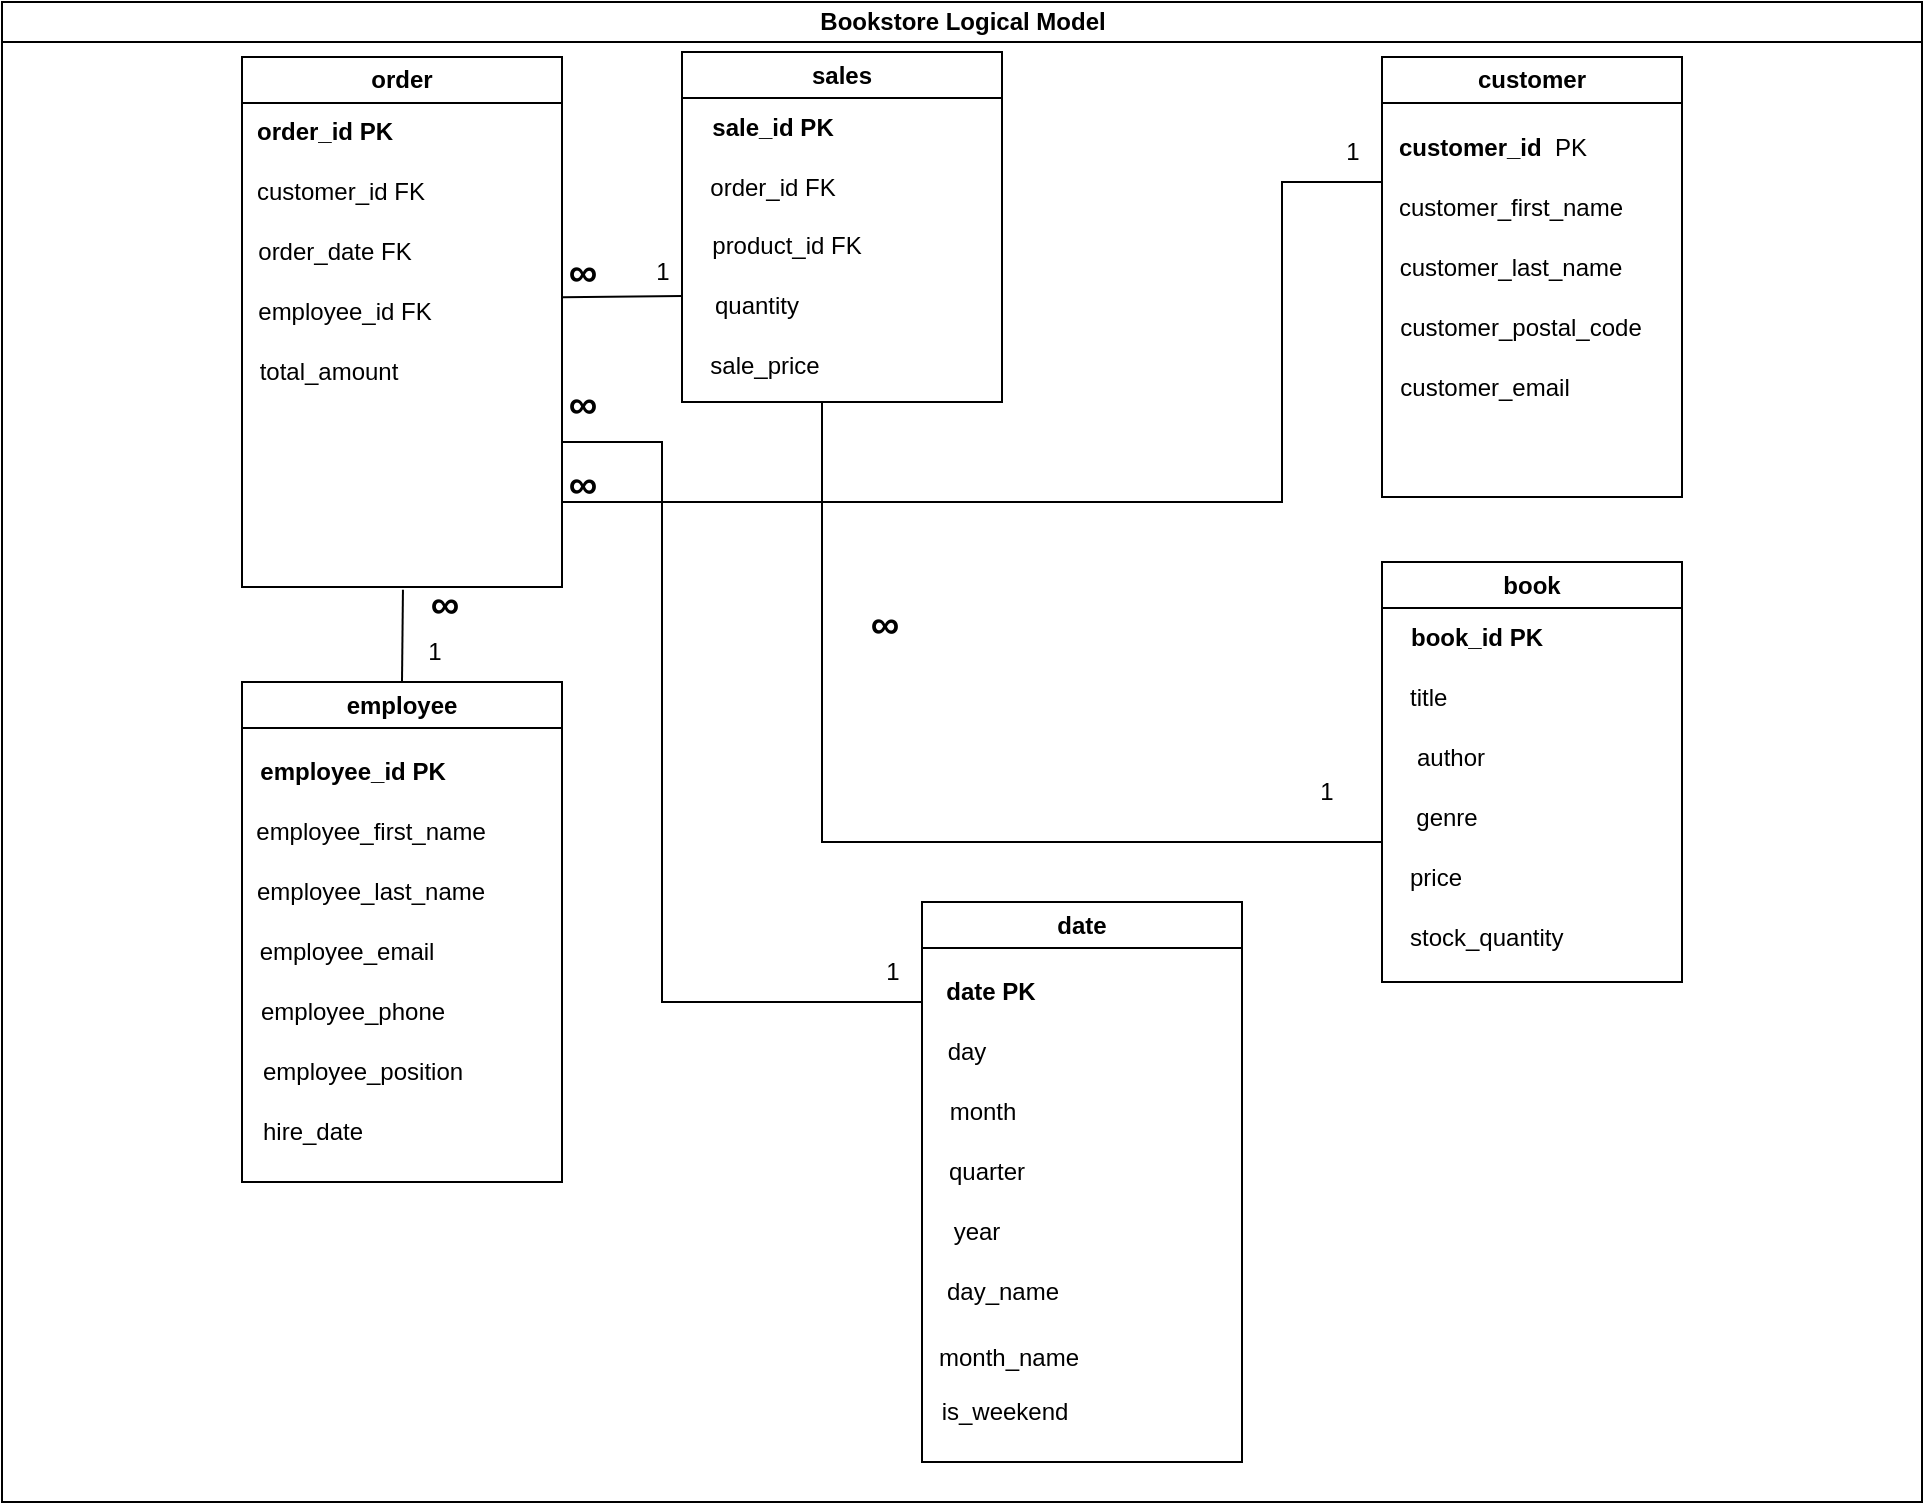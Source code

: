 <mxfile version="25.0.3">
  <diagram id="prtHgNgQTEPvFCAcTncT" name="Page-1">
    <mxGraphModel dx="1615" dy="803" grid="1" gridSize="10" guides="1" tooltips="1" connect="1" arrows="1" fold="1" page="1" pageScale="1" pageWidth="827" pageHeight="1169" math="0" shadow="0">
      <root>
        <mxCell id="0" />
        <mxCell id="1" parent="0" />
        <mxCell id="dNxyNK7c78bLwvsdeMH5-11" value="Bookstore Logical Model" style="swimlane;html=1;startSize=20;horizontal=1;containerType=tree;glass=0;" parent="1" vertex="1">
          <mxGeometry y="200" width="960" height="750" as="geometry" />
        </mxCell>
        <mxCell id="d8qmcgOsmMIcODJ5APxC-32" value="customer" style="swimlane;whiteSpace=wrap;html=1;" parent="dNxyNK7c78bLwvsdeMH5-11" vertex="1">
          <mxGeometry x="690" y="27.5" width="150" height="220" as="geometry" />
        </mxCell>
        <mxCell id="d8qmcgOsmMIcODJ5APxC-33" value="&lt;b&gt;customer_id&amp;nbsp; &lt;/b&gt;PK" style="text;html=1;align=center;verticalAlign=middle;resizable=0;points=[];autosize=1;strokeColor=none;fillColor=none;" parent="d8qmcgOsmMIcODJ5APxC-32" vertex="1">
          <mxGeometry x="-5" y="30" width="120" height="30" as="geometry" />
        </mxCell>
        <mxCell id="d8qmcgOsmMIcODJ5APxC-34" value="customer_first_name" style="text;html=1;align=center;verticalAlign=middle;resizable=0;points=[];autosize=1;strokeColor=none;fillColor=none;" parent="d8qmcgOsmMIcODJ5APxC-32" vertex="1">
          <mxGeometry x="-6" y="60" width="140" height="30" as="geometry" />
        </mxCell>
        <mxCell id="d8qmcgOsmMIcODJ5APxC-35" value="customer_last_name" style="text;html=1;align=center;verticalAlign=middle;resizable=0;points=[];autosize=1;strokeColor=none;fillColor=none;" parent="d8qmcgOsmMIcODJ5APxC-32" vertex="1">
          <mxGeometry x="-1" y="90" width="130" height="30" as="geometry" />
        </mxCell>
        <mxCell id="d8qmcgOsmMIcODJ5APxC-37" value="customer_postal_code" style="text;html=1;align=center;verticalAlign=middle;resizable=0;points=[];autosize=1;strokeColor=none;fillColor=none;" parent="d8qmcgOsmMIcODJ5APxC-32" vertex="1">
          <mxGeometry x="-1" y="120" width="140" height="30" as="geometry" />
        </mxCell>
        <mxCell id="k57DOfLclZUct2LWt8lC-11" value="customer_email" style="text;html=1;align=center;verticalAlign=middle;resizable=0;points=[];autosize=1;strokeColor=none;fillColor=none;" vertex="1" parent="d8qmcgOsmMIcODJ5APxC-32">
          <mxGeometry x="-4" y="150" width="110" height="30" as="geometry" />
        </mxCell>
        <mxCell id="d8qmcgOsmMIcODJ5APxC-38" value="sales" style="swimlane;whiteSpace=wrap;html=1;" parent="dNxyNK7c78bLwvsdeMH5-11" vertex="1">
          <mxGeometry x="340" y="25" width="160" height="175" as="geometry" />
        </mxCell>
        <mxCell id="d8qmcgOsmMIcODJ5APxC-39" value="product_id FK" style="text;html=1;align=center;verticalAlign=middle;resizable=0;points=[];autosize=1;strokeColor=none;fillColor=none;" parent="d8qmcgOsmMIcODJ5APxC-38" vertex="1">
          <mxGeometry x="2" y="81.5" width="100" height="30" as="geometry" />
        </mxCell>
        <mxCell id="d8qmcgOsmMIcODJ5APxC-43" value="quantity" style="text;html=1;align=center;verticalAlign=middle;resizable=0;points=[];autosize=1;strokeColor=none;fillColor=none;" parent="d8qmcgOsmMIcODJ5APxC-38" vertex="1">
          <mxGeometry x="2" y="111.5" width="70" height="30" as="geometry" />
        </mxCell>
        <mxCell id="d8qmcgOsmMIcODJ5APxC-44" value="sale_price" style="text;html=1;align=center;verticalAlign=middle;resizable=0;points=[];autosize=1;strokeColor=none;fillColor=none;" parent="d8qmcgOsmMIcODJ5APxC-38" vertex="1">
          <mxGeometry x="1" y="141.5" width="80" height="30" as="geometry" />
        </mxCell>
        <mxCell id="k57DOfLclZUct2LWt8lC-12" value="&lt;b&gt;sale_id PK&lt;/b&gt;" style="text;html=1;align=center;verticalAlign=middle;resizable=0;points=[];autosize=1;strokeColor=none;fillColor=none;" vertex="1" parent="d8qmcgOsmMIcODJ5APxC-38">
          <mxGeometry x="5" y="22.5" width="80" height="30" as="geometry" />
        </mxCell>
        <mxCell id="k57DOfLclZUct2LWt8lC-10" value="&lt;b&gt;&lt;font style=&quot;font-size: 20px;&quot;&gt;∞&lt;/font&gt;&lt;/b&gt;" style="text;html=1;align=center;verticalAlign=middle;resizable=0;points=[];autosize=1;strokeColor=none;fillColor=none;" vertex="1" parent="d8qmcgOsmMIcODJ5APxC-38">
          <mxGeometry x="81" y="265" width="40" height="40" as="geometry" />
        </mxCell>
        <mxCell id="k57DOfLclZUct2LWt8lC-29" value="order_id FK" style="text;html=1;align=center;verticalAlign=middle;resizable=0;points=[];autosize=1;strokeColor=none;fillColor=none;" vertex="1" parent="d8qmcgOsmMIcODJ5APxC-38">
          <mxGeometry y="52.5" width="90" height="30" as="geometry" />
        </mxCell>
        <mxCell id="k57DOfLclZUct2LWt8lC-51" value="1" style="text;html=1;align=center;verticalAlign=middle;resizable=0;points=[];autosize=1;strokeColor=none;fillColor=none;" vertex="1" parent="d8qmcgOsmMIcODJ5APxC-38">
          <mxGeometry x="-25" y="95" width="30" height="30" as="geometry" />
        </mxCell>
        <mxCell id="d8qmcgOsmMIcODJ5APxC-56" value="" style="shape=partialRectangle;whiteSpace=wrap;html=1;top=0;left=0;fillColor=none;" parent="dNxyNK7c78bLwvsdeMH5-11" vertex="1">
          <mxGeometry x="280" y="107.5" width="360" height="142.5" as="geometry" />
        </mxCell>
        <mxCell id="d8qmcgOsmMIcODJ5APxC-57" value="" style="shape=partialRectangle;whiteSpace=wrap;html=1;bottom=0;right=0;fillColor=none;" parent="dNxyNK7c78bLwvsdeMH5-11" vertex="1">
          <mxGeometry x="640" y="90" width="50" height="60" as="geometry" />
        </mxCell>
        <mxCell id="d8qmcgOsmMIcODJ5APxC-58" value="1" style="text;html=1;align=center;verticalAlign=middle;resizable=0;points=[];autosize=1;strokeColor=none;fillColor=none;" parent="dNxyNK7c78bLwvsdeMH5-11" vertex="1">
          <mxGeometry x="660" y="60" width="30" height="30" as="geometry" />
        </mxCell>
        <mxCell id="d8qmcgOsmMIcODJ5APxC-59" value="&lt;b&gt;&lt;font style=&quot;font-size: 20px;&quot;&gt;∞&lt;/font&gt;&lt;/b&gt;" style="text;html=1;align=center;verticalAlign=middle;resizable=0;points=[];autosize=1;strokeColor=none;fillColor=none;" parent="dNxyNK7c78bLwvsdeMH5-11" vertex="1">
          <mxGeometry x="270" y="220" width="40" height="40" as="geometry" />
        </mxCell>
        <mxCell id="k57DOfLclZUct2LWt8lC-1" value="book" style="swimlane;whiteSpace=wrap;html=1;" vertex="1" parent="dNxyNK7c78bLwvsdeMH5-11">
          <mxGeometry x="690" y="280" width="150" height="210" as="geometry" />
        </mxCell>
        <mxCell id="k57DOfLclZUct2LWt8lC-2" value="&lt;b&gt;book_id PK&lt;/b&gt;" style="text;html=1;align=center;verticalAlign=middle;resizable=0;points=[];autosize=1;strokeColor=none;fillColor=none;" vertex="1" parent="k57DOfLclZUct2LWt8lC-1">
          <mxGeometry x="2" y="22.5" width="90" height="30" as="geometry" />
        </mxCell>
        <mxCell id="k57DOfLclZUct2LWt8lC-3" value="title" style="text;html=1;align=left;verticalAlign=middle;resizable=0;points=[];autosize=1;strokeColor=none;fillColor=none;" vertex="1" parent="k57DOfLclZUct2LWt8lC-1">
          <mxGeometry x="12" y="52.5" width="40" height="30" as="geometry" />
        </mxCell>
        <mxCell id="k57DOfLclZUct2LWt8lC-4" value="author" style="text;html=1;align=center;verticalAlign=middle;resizable=0;points=[];autosize=1;strokeColor=none;fillColor=none;" vertex="1" parent="k57DOfLclZUct2LWt8lC-1">
          <mxGeometry x="4" y="82.5" width="60" height="30" as="geometry" />
        </mxCell>
        <mxCell id="k57DOfLclZUct2LWt8lC-5" value="genre" style="text;html=1;align=center;verticalAlign=middle;resizable=0;points=[];autosize=1;strokeColor=none;fillColor=none;" vertex="1" parent="k57DOfLclZUct2LWt8lC-1">
          <mxGeometry x="7" y="112.5" width="50" height="30" as="geometry" />
        </mxCell>
        <mxCell id="k57DOfLclZUct2LWt8lC-6" value="price" style="text;html=1;align=left;verticalAlign=middle;resizable=0;points=[];autosize=1;strokeColor=none;fillColor=none;" vertex="1" parent="k57DOfLclZUct2LWt8lC-1">
          <mxGeometry x="12" y="142.5" width="50" height="30" as="geometry" />
        </mxCell>
        <mxCell id="k57DOfLclZUct2LWt8lC-7" value="stock_quantity" style="text;html=1;align=left;verticalAlign=middle;resizable=0;points=[];autosize=1;strokeColor=none;fillColor=none;" vertex="1" parent="k57DOfLclZUct2LWt8lC-1">
          <mxGeometry x="12" y="172.5" width="100" height="30" as="geometry" />
        </mxCell>
        <mxCell id="k57DOfLclZUct2LWt8lC-8" value="" style="shape=partialRectangle;whiteSpace=wrap;html=1;top=0;left=0;fillColor=none;direction=south;" vertex="1" parent="dNxyNK7c78bLwvsdeMH5-11">
          <mxGeometry x="410" y="200" width="280" height="220" as="geometry" />
        </mxCell>
        <mxCell id="k57DOfLclZUct2LWt8lC-9" value="1" style="text;html=1;align=center;verticalAlign=middle;resizable=0;points=[];autosize=1;strokeColor=none;fillColor=none;" vertex="1" parent="dNxyNK7c78bLwvsdeMH5-11">
          <mxGeometry x="647" y="380" width="30" height="30" as="geometry" />
        </mxCell>
        <mxCell id="k57DOfLclZUct2LWt8lC-20" value="o&lt;span style=&quot;background-color: initial;&quot;&gt;rder&lt;/span&gt;" style="swimlane;whiteSpace=wrap;html=1;" vertex="1" parent="dNxyNK7c78bLwvsdeMH5-11">
          <mxGeometry x="120" y="27.5" width="160" height="265" as="geometry" />
        </mxCell>
        <mxCell id="k57DOfLclZUct2LWt8lC-22" value="customer_id FK" style="text;html=1;align=center;verticalAlign=middle;resizable=0;points=[];autosize=1;strokeColor=none;fillColor=none;" vertex="1" parent="k57DOfLclZUct2LWt8lC-20">
          <mxGeometry x="-6" y="52.5" width="110" height="30" as="geometry" />
        </mxCell>
        <mxCell id="k57DOfLclZUct2LWt8lC-23" value="employee_id FK" style="text;html=1;align=center;verticalAlign=middle;resizable=0;points=[];autosize=1;strokeColor=none;fillColor=none;" vertex="1" parent="k57DOfLclZUct2LWt8lC-20">
          <mxGeometry x="-4" y="112.5" width="110" height="30" as="geometry" />
        </mxCell>
        <mxCell id="k57DOfLclZUct2LWt8lC-24" value="total_amount" style="text;html=1;align=center;verticalAlign=middle;resizable=0;points=[];autosize=1;strokeColor=none;fillColor=none;" vertex="1" parent="k57DOfLclZUct2LWt8lC-20">
          <mxGeometry x="-2" y="142.5" width="90" height="30" as="geometry" />
        </mxCell>
        <mxCell id="k57DOfLclZUct2LWt8lC-26" value="&lt;b&gt;order_id PK&lt;/b&gt;" style="text;html=1;align=center;verticalAlign=middle;resizable=0;points=[];autosize=1;strokeColor=none;fillColor=none;" vertex="1" parent="k57DOfLclZUct2LWt8lC-20">
          <mxGeometry x="-4" y="22.5" width="90" height="30" as="geometry" />
        </mxCell>
        <mxCell id="k57DOfLclZUct2LWt8lC-27" value="order_date FK" style="text;html=1;align=center;verticalAlign=middle;resizable=0;points=[];autosize=1;strokeColor=none;fillColor=none;" vertex="1" parent="k57DOfLclZUct2LWt8lC-20">
          <mxGeometry x="-4" y="82.5" width="100" height="30" as="geometry" />
        </mxCell>
        <mxCell id="k57DOfLclZUct2LWt8lC-30" value="employee" style="swimlane;whiteSpace=wrap;html=1;" vertex="1" parent="dNxyNK7c78bLwvsdeMH5-11">
          <mxGeometry x="120" y="340" width="160" height="250" as="geometry" />
        </mxCell>
        <mxCell id="k57DOfLclZUct2LWt8lC-31" value="&lt;b&gt;employee_id PK&lt;/b&gt;" style="text;html=1;align=center;verticalAlign=middle;resizable=0;points=[];autosize=1;strokeColor=none;fillColor=none;" vertex="1" parent="k57DOfLclZUct2LWt8lC-30">
          <mxGeometry x="-5" y="30" width="120" height="30" as="geometry" />
        </mxCell>
        <mxCell id="k57DOfLclZUct2LWt8lC-32" value="employee_first_name" style="text;html=1;align=center;verticalAlign=middle;resizable=0;points=[];autosize=1;strokeColor=none;fillColor=none;" vertex="1" parent="k57DOfLclZUct2LWt8lC-30">
          <mxGeometry x="-6" y="60" width="140" height="30" as="geometry" />
        </mxCell>
        <mxCell id="k57DOfLclZUct2LWt8lC-33" value="employee_last_name" style="text;html=1;align=center;verticalAlign=middle;resizable=0;points=[];autosize=1;strokeColor=none;fillColor=none;" vertex="1" parent="k57DOfLclZUct2LWt8lC-30">
          <mxGeometry x="-6" y="90" width="140" height="30" as="geometry" />
        </mxCell>
        <mxCell id="k57DOfLclZUct2LWt8lC-34" value="employee_position" style="text;html=1;align=center;verticalAlign=middle;resizable=0;points=[];autosize=1;strokeColor=none;fillColor=none;" vertex="1" parent="k57DOfLclZUct2LWt8lC-30">
          <mxGeometry y="180" width="120" height="30" as="geometry" />
        </mxCell>
        <mxCell id="k57DOfLclZUct2LWt8lC-35" value="employee_email" style="text;html=1;align=center;verticalAlign=middle;resizable=0;points=[];autosize=1;strokeColor=none;fillColor=none;" vertex="1" parent="k57DOfLclZUct2LWt8lC-30">
          <mxGeometry x="-3" y="120" width="110" height="30" as="geometry" />
        </mxCell>
        <mxCell id="k57DOfLclZUct2LWt8lC-36" value="employee_phone" style="text;html=1;align=center;verticalAlign=middle;resizable=0;points=[];autosize=1;strokeColor=none;fillColor=none;" vertex="1" parent="k57DOfLclZUct2LWt8lC-30">
          <mxGeometry x="-5" y="150" width="120" height="30" as="geometry" />
        </mxCell>
        <mxCell id="k57DOfLclZUct2LWt8lC-37" value="hire_date" style="text;html=1;align=center;verticalAlign=middle;resizable=0;points=[];autosize=1;strokeColor=none;fillColor=none;" vertex="1" parent="k57DOfLclZUct2LWt8lC-30">
          <mxGeometry y="210" width="70" height="30" as="geometry" />
        </mxCell>
        <mxCell id="k57DOfLclZUct2LWt8lC-38" value="date" style="swimlane;whiteSpace=wrap;html=1;" vertex="1" parent="dNxyNK7c78bLwvsdeMH5-11">
          <mxGeometry x="460" y="450" width="160" height="280" as="geometry" />
        </mxCell>
        <mxCell id="k57DOfLclZUct2LWt8lC-39" value="&lt;b&gt;date PK&lt;/b&gt;" style="text;html=1;align=center;verticalAlign=middle;resizable=0;points=[];autosize=1;strokeColor=none;fillColor=none;" vertex="1" parent="k57DOfLclZUct2LWt8lC-38">
          <mxGeometry x="-1" y="30" width="70" height="30" as="geometry" />
        </mxCell>
        <mxCell id="k57DOfLclZUct2LWt8lC-40" value="day" style="text;html=1;align=center;verticalAlign=middle;resizable=0;points=[];autosize=1;strokeColor=none;fillColor=none;" vertex="1" parent="k57DOfLclZUct2LWt8lC-38">
          <mxGeometry x="2" y="60" width="40" height="30" as="geometry" />
        </mxCell>
        <mxCell id="k57DOfLclZUct2LWt8lC-41" value="month" style="text;html=1;align=center;verticalAlign=middle;resizable=0;points=[];autosize=1;strokeColor=none;fillColor=none;" vertex="1" parent="k57DOfLclZUct2LWt8lC-38">
          <mxGeometry y="90" width="60" height="30" as="geometry" />
        </mxCell>
        <mxCell id="k57DOfLclZUct2LWt8lC-42" value="day_name" style="text;html=1;align=center;verticalAlign=middle;resizable=0;points=[];autosize=1;strokeColor=none;fillColor=none;" vertex="1" parent="k57DOfLclZUct2LWt8lC-38">
          <mxGeometry y="180" width="80" height="30" as="geometry" />
        </mxCell>
        <mxCell id="k57DOfLclZUct2LWt8lC-43" value="quarter" style="text;html=1;align=center;verticalAlign=middle;resizable=0;points=[];autosize=1;strokeColor=none;fillColor=none;" vertex="1" parent="k57DOfLclZUct2LWt8lC-38">
          <mxGeometry x="2" y="120" width="60" height="30" as="geometry" />
        </mxCell>
        <mxCell id="k57DOfLclZUct2LWt8lC-44" value="year" style="text;html=1;align=center;verticalAlign=middle;resizable=0;points=[];autosize=1;strokeColor=none;fillColor=none;" vertex="1" parent="k57DOfLclZUct2LWt8lC-38">
          <mxGeometry x="2" y="150" width="50" height="30" as="geometry" />
        </mxCell>
        <mxCell id="k57DOfLclZUct2LWt8lC-45" value="month_name" style="text;html=1;align=center;verticalAlign=middle;resizable=0;points=[];autosize=1;strokeColor=none;fillColor=none;" vertex="1" parent="k57DOfLclZUct2LWt8lC-38">
          <mxGeometry x="-2" y="213" width="90" height="30" as="geometry" />
        </mxCell>
        <mxCell id="k57DOfLclZUct2LWt8lC-46" value="is_weekend" style="text;html=1;align=center;verticalAlign=middle;resizable=0;points=[];autosize=1;strokeColor=none;fillColor=none;" vertex="1" parent="k57DOfLclZUct2LWt8lC-38">
          <mxGeometry x="-4" y="240" width="90" height="30" as="geometry" />
        </mxCell>
        <mxCell id="k57DOfLclZUct2LWt8lC-48" value="" style="shape=partialRectangle;whiteSpace=wrap;html=1;top=0;left=0;fillColor=none;direction=south;" vertex="1" parent="dNxyNK7c78bLwvsdeMH5-11">
          <mxGeometry x="450" y="340" width="240" as="geometry" />
        </mxCell>
        <mxCell id="k57DOfLclZUct2LWt8lC-49" value="" style="endArrow=none;html=1;rounded=0;" edge="1" parent="dNxyNK7c78bLwvsdeMH5-11">
          <mxGeometry width="50" height="50" relative="1" as="geometry">
            <mxPoint x="280" y="147.63" as="sourcePoint" />
            <mxPoint x="340" y="147" as="targetPoint" />
          </mxGeometry>
        </mxCell>
        <mxCell id="k57DOfLclZUct2LWt8lC-50" value="&lt;b&gt;&lt;font style=&quot;font-size: 20px;&quot;&gt;∞&lt;/font&gt;&lt;/b&gt;" style="text;html=1;align=center;verticalAlign=middle;resizable=0;points=[];autosize=1;strokeColor=none;fillColor=none;" vertex="1" parent="dNxyNK7c78bLwvsdeMH5-11">
          <mxGeometry x="270" y="113.75" width="40" height="40" as="geometry" />
        </mxCell>
        <mxCell id="k57DOfLclZUct2LWt8lC-52" value="" style="shape=partialRectangle;whiteSpace=wrap;html=1;top=0;left=0;fillColor=none;direction=south;" vertex="1" parent="dNxyNK7c78bLwvsdeMH5-11">
          <mxGeometry x="330" y="220" width="130" height="280" as="geometry" />
        </mxCell>
        <mxCell id="k57DOfLclZUct2LWt8lC-53" value="" style="endArrow=none;html=1;rounded=0;entryX=0;entryY=1;entryDx=0;entryDy=0;" edge="1" parent="dNxyNK7c78bLwvsdeMH5-11" target="k57DOfLclZUct2LWt8lC-52">
          <mxGeometry width="50" height="50" relative="1" as="geometry">
            <mxPoint x="280" y="220" as="sourcePoint" />
            <mxPoint x="310" y="240" as="targetPoint" />
          </mxGeometry>
        </mxCell>
        <mxCell id="k57DOfLclZUct2LWt8lC-54" value="&lt;b&gt;&lt;font style=&quot;font-size: 20px;&quot;&gt;∞&lt;/font&gt;&lt;/b&gt;" style="text;html=1;align=center;verticalAlign=middle;resizable=0;points=[];autosize=1;strokeColor=none;fillColor=none;" vertex="1" parent="dNxyNK7c78bLwvsdeMH5-11">
          <mxGeometry x="270" y="180" width="40" height="40" as="geometry" />
        </mxCell>
        <mxCell id="k57DOfLclZUct2LWt8lC-57" value="1" style="text;html=1;align=center;verticalAlign=middle;resizable=0;points=[];autosize=1;strokeColor=none;fillColor=none;" vertex="1" parent="dNxyNK7c78bLwvsdeMH5-11">
          <mxGeometry x="430" y="470" width="30" height="30" as="geometry" />
        </mxCell>
        <mxCell id="k57DOfLclZUct2LWt8lC-28" value="&lt;b&gt;&lt;font style=&quot;font-size: 20px;&quot;&gt;∞&lt;/font&gt;&lt;/b&gt;" style="text;html=1;align=center;verticalAlign=middle;resizable=0;points=[];autosize=1;strokeColor=none;fillColor=none;" vertex="1" parent="dNxyNK7c78bLwvsdeMH5-11">
          <mxGeometry x="201" y="280" width="40" height="40" as="geometry" />
        </mxCell>
        <mxCell id="k57DOfLclZUct2LWt8lC-58" value="" style="endArrow=none;html=1;rounded=0;exitX=0.5;exitY=0;exitDx=0;exitDy=0;entryX=-0.013;entryY=0.348;entryDx=0;entryDy=0;entryPerimeter=0;" edge="1" parent="dNxyNK7c78bLwvsdeMH5-11" source="k57DOfLclZUct2LWt8lC-30" target="k57DOfLclZUct2LWt8lC-28">
          <mxGeometry width="50" height="50" relative="1" as="geometry">
            <mxPoint x="151" y="342.5" as="sourcePoint" />
            <mxPoint x="200" y="300" as="targetPoint" />
          </mxGeometry>
        </mxCell>
        <mxCell id="k57DOfLclZUct2LWt8lC-59" value="1" style="text;html=1;align=center;verticalAlign=middle;resizable=0;points=[];autosize=1;strokeColor=none;fillColor=none;" vertex="1" parent="dNxyNK7c78bLwvsdeMH5-11">
          <mxGeometry x="201" y="310" width="30" height="30" as="geometry" />
        </mxCell>
      </root>
    </mxGraphModel>
  </diagram>
</mxfile>
